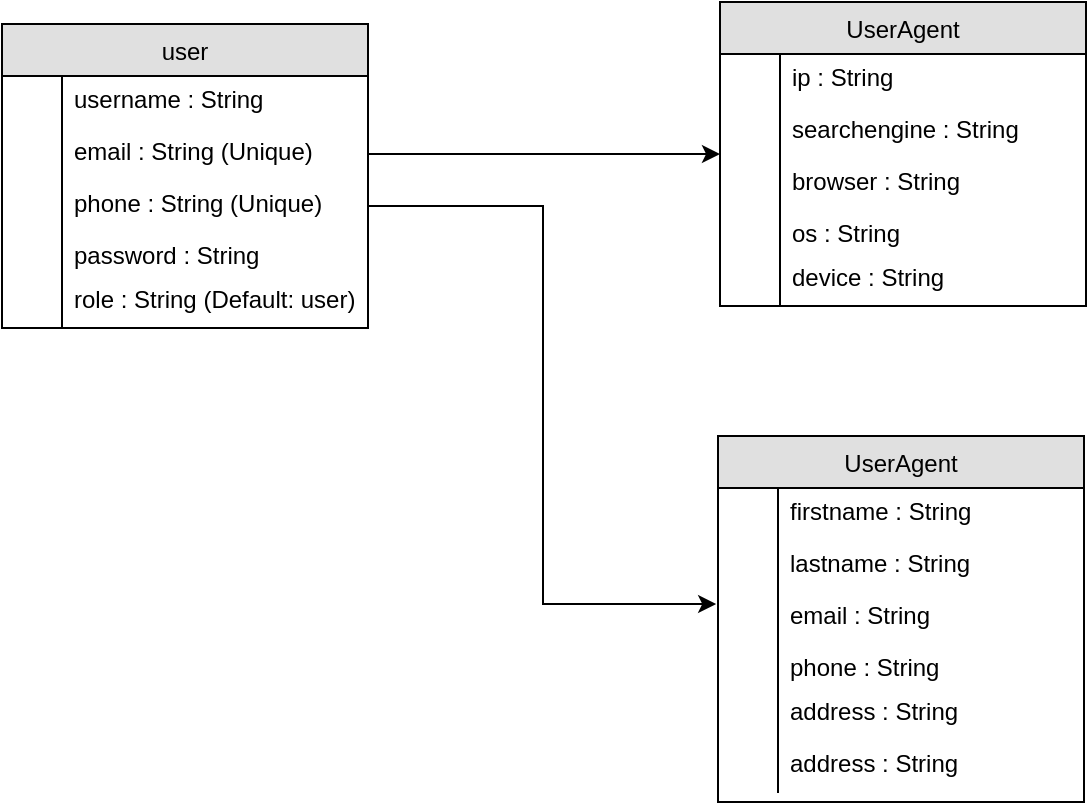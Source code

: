 <mxfile version="26.0.16">
  <diagram id="l_qTuVB2nPChq27-K-Tk" name="Page-1">
    <mxGraphModel dx="1194" dy="1130" grid="0" gridSize="10" guides="0" tooltips="1" connect="0" arrows="1" fold="1" page="0" pageScale="1" pageWidth="827" pageHeight="1169" background="#ffffff" math="0" shadow="0">
      <root>
        <mxCell id="0" />
        <mxCell id="1" parent="0" />
        <mxCell id="100" value="user" style="swimlane;fontStyle=0;childLayout=stackLayout;horizontal=1;startSize=26;fillColor=#e0e0e0;horizontalStack=0;resizeParent=1;resizeLast=0;collapsible=1;marginBottom=0;swimlaneFillColor=#ffffff;align=center;" parent="1" vertex="1">
          <mxGeometry x="-24" y="-32" width="183" height="152" as="geometry" />
        </mxCell>
        <mxCell id="101" value="username : String" style="shape=partialRectangle;top=0;left=0;right=0;bottom=0;align=left;verticalAlign=top;spacingTop=-2;fillColor=none;spacingLeft=34;spacingRight=4;overflow=hidden;rotatable=0;points=[[0,0.5],[1,0.5]];portConstraint=eastwest;dropTarget=0;fontColor=light-dark(#000000,#FFFFFF);" parent="100" vertex="1">
          <mxGeometry y="26" width="183" height="26" as="geometry" />
        </mxCell>
        <mxCell id="102" value="" style="shape=partialRectangle;top=0;left=0;bottom=0;fillColor=none;align=left;verticalAlign=middle;spacingLeft=4;spacingRight=4;overflow=hidden;rotatable=0;points=[];portConstraint=eastwest;part=1;" parent="101" vertex="1" connectable="0">
          <mxGeometry width="30" height="26" as="geometry" />
        </mxCell>
        <mxCell id="103" value="email : String (Unique)" style="shape=partialRectangle;top=0;left=0;right=0;bottom=0;align=left;verticalAlign=top;spacingTop=-2;fillColor=none;spacingLeft=34;spacingRight=4;overflow=hidden;rotatable=0;points=[[0,0.5],[1,0.5]];portConstraint=eastwest;dropTarget=0;fontColor=light-dark(#000000,#FFFFFF);" parent="100" vertex="1">
          <mxGeometry y="52" width="183" height="26" as="geometry" />
        </mxCell>
        <mxCell id="104" value="" style="shape=partialRectangle;top=0;left=0;bottom=0;fillColor=none;align=left;verticalAlign=middle;spacingLeft=4;spacingRight=4;overflow=hidden;rotatable=0;points=[];portConstraint=eastwest;part=1;" parent="103" vertex="1" connectable="0">
          <mxGeometry width="30" height="26" as="geometry" />
        </mxCell>
        <mxCell id="107" value="phone : String (Unique)" style="shape=partialRectangle;top=0;left=0;right=0;bottom=0;align=left;verticalAlign=top;spacingTop=-2;fillColor=none;spacingLeft=34;spacingRight=4;overflow=hidden;rotatable=0;points=[[0,0.5],[1,0.5]];portConstraint=eastwest;dropTarget=0;fontColor=light-dark(#000000,#FFFFFF);" parent="100" vertex="1">
          <mxGeometry y="78" width="183" height="26" as="geometry" />
        </mxCell>
        <mxCell id="108" value="" style="shape=partialRectangle;top=0;left=0;bottom=0;fillColor=none;align=left;verticalAlign=middle;spacingLeft=4;spacingRight=4;overflow=hidden;rotatable=0;points=[];portConstraint=eastwest;part=1;" parent="107" vertex="1" connectable="0">
          <mxGeometry width="30" height="26" as="geometry" />
        </mxCell>
        <mxCell id="109" value="password : String&#xa;" style="shape=partialRectangle;top=0;left=0;right=0;bottom=0;align=left;verticalAlign=top;spacingTop=-2;fillColor=none;spacingLeft=34;spacingRight=4;overflow=hidden;rotatable=0;points=[[0,0.5],[1,0.5]];portConstraint=eastwest;dropTarget=0;fontColor=light-dark(#000000,#FFFFFF);" parent="100" vertex="1">
          <mxGeometry y="104" width="183" height="22" as="geometry" />
        </mxCell>
        <mxCell id="110" value="" style="shape=partialRectangle;top=0;left=0;bottom=0;fillColor=none;align=left;verticalAlign=middle;spacingLeft=4;spacingRight=4;overflow=hidden;rotatable=0;points=[];portConstraint=eastwest;part=1;" parent="109" vertex="1" connectable="0">
          <mxGeometry width="30" height="22" as="geometry" />
        </mxCell>
        <mxCell id="6aqvB_HaMezCFXBeuWkL-128" value="role : String (Default: user)&#xa;" style="shape=partialRectangle;top=0;left=0;right=0;bottom=0;align=left;verticalAlign=top;spacingTop=-2;fillColor=none;spacingLeft=34;spacingRight=4;overflow=hidden;rotatable=0;points=[[0,0.5],[1,0.5]];portConstraint=eastwest;dropTarget=0;fontColor=light-dark(#000000,#FFFFFF);" parent="100" vertex="1">
          <mxGeometry y="126" width="183" height="26" as="geometry" />
        </mxCell>
        <mxCell id="6aqvB_HaMezCFXBeuWkL-129" value="" style="shape=partialRectangle;top=0;left=0;bottom=0;fillColor=none;align=left;verticalAlign=middle;spacingLeft=4;spacingRight=4;overflow=hidden;rotatable=0;points=[];portConstraint=eastwest;part=1;" parent="6aqvB_HaMezCFXBeuWkL-128" vertex="1" connectable="0">
          <mxGeometry width="30" height="26" as="geometry" />
        </mxCell>
        <mxCell id="P1AnSpa-cvkl4W3dByGy-110" value="UserAgent" style="swimlane;fontStyle=0;childLayout=stackLayout;horizontal=1;startSize=26;fillColor=#e0e0e0;horizontalStack=0;resizeParent=1;resizeLast=0;collapsible=1;marginBottom=0;swimlaneFillColor=#ffffff;align=center;fontColor=light-dark(#000000,#FFFFFF);" parent="1" vertex="1">
          <mxGeometry x="335" y="-43" width="183" height="152" as="geometry" />
        </mxCell>
        <mxCell id="P1AnSpa-cvkl4W3dByGy-111" value="ip : String" style="shape=partialRectangle;top=0;left=0;right=0;bottom=0;align=left;verticalAlign=top;spacingTop=-2;fillColor=none;spacingLeft=34;spacingRight=4;overflow=hidden;rotatable=0;points=[[0,0.5],[1,0.5]];portConstraint=eastwest;dropTarget=0;fontColor=light-dark(#000000,#FFFFFF);" parent="P1AnSpa-cvkl4W3dByGy-110" vertex="1">
          <mxGeometry y="26" width="183" height="26" as="geometry" />
        </mxCell>
        <mxCell id="P1AnSpa-cvkl4W3dByGy-112" value="" style="shape=partialRectangle;top=0;left=0;bottom=0;fillColor=none;align=left;verticalAlign=middle;spacingLeft=4;spacingRight=4;overflow=hidden;rotatable=0;points=[];portConstraint=eastwest;part=1;" parent="P1AnSpa-cvkl4W3dByGy-111" vertex="1" connectable="0">
          <mxGeometry width="30" height="26" as="geometry" />
        </mxCell>
        <mxCell id="P1AnSpa-cvkl4W3dByGy-113" value="searchengine : String&#xa;" style="shape=partialRectangle;top=0;left=0;right=0;bottom=0;align=left;verticalAlign=top;spacingTop=-2;fillColor=none;spacingLeft=34;spacingRight=4;overflow=hidden;rotatable=0;points=[[0,0.5],[1,0.5]];portConstraint=eastwest;dropTarget=0;fontColor=light-dark(#000000,#FFFFFF);" parent="P1AnSpa-cvkl4W3dByGy-110" vertex="1">
          <mxGeometry y="52" width="183" height="26" as="geometry" />
        </mxCell>
        <mxCell id="P1AnSpa-cvkl4W3dByGy-114" value="" style="shape=partialRectangle;top=0;left=0;bottom=0;fillColor=none;align=left;verticalAlign=middle;spacingLeft=4;spacingRight=4;overflow=hidden;rotatable=0;points=[];portConstraint=eastwest;part=1;" parent="P1AnSpa-cvkl4W3dByGy-113" vertex="1" connectable="0">
          <mxGeometry width="30" height="26" as="geometry" />
        </mxCell>
        <mxCell id="P1AnSpa-cvkl4W3dByGy-115" value="browser : String" style="shape=partialRectangle;top=0;left=0;right=0;bottom=0;align=left;verticalAlign=top;spacingTop=-2;fillColor=none;spacingLeft=34;spacingRight=4;overflow=hidden;rotatable=0;points=[[0,0.5],[1,0.5]];portConstraint=eastwest;dropTarget=0;fontColor=light-dark(#000000,#FFFFFF);" parent="P1AnSpa-cvkl4W3dByGy-110" vertex="1">
          <mxGeometry y="78" width="183" height="26" as="geometry" />
        </mxCell>
        <mxCell id="P1AnSpa-cvkl4W3dByGy-116" value="" style="shape=partialRectangle;top=0;left=0;bottom=0;fillColor=none;align=left;verticalAlign=middle;spacingLeft=4;spacingRight=4;overflow=hidden;rotatable=0;points=[];portConstraint=eastwest;part=1;" parent="P1AnSpa-cvkl4W3dByGy-115" vertex="1" connectable="0">
          <mxGeometry width="30" height="26" as="geometry" />
        </mxCell>
        <mxCell id="P1AnSpa-cvkl4W3dByGy-117" value="os : String" style="shape=partialRectangle;top=0;left=0;right=0;bottom=0;align=left;verticalAlign=top;spacingTop=-2;fillColor=none;spacingLeft=34;spacingRight=4;overflow=hidden;rotatable=0;points=[[0,0.5],[1,0.5]];portConstraint=eastwest;dropTarget=0;fontColor=light-dark(#000000,#FFFFFF);" parent="P1AnSpa-cvkl4W3dByGy-110" vertex="1">
          <mxGeometry y="104" width="183" height="22" as="geometry" />
        </mxCell>
        <mxCell id="P1AnSpa-cvkl4W3dByGy-118" value="" style="shape=partialRectangle;top=0;left=0;bottom=0;fillColor=none;align=left;verticalAlign=middle;spacingLeft=4;spacingRight=4;overflow=hidden;rotatable=0;points=[];portConstraint=eastwest;part=1;" parent="P1AnSpa-cvkl4W3dByGy-117" vertex="1" connectable="0">
          <mxGeometry width="30" height="22" as="geometry" />
        </mxCell>
        <mxCell id="P1AnSpa-cvkl4W3dByGy-119" value="device : String" style="shape=partialRectangle;top=0;left=0;right=0;bottom=0;align=left;verticalAlign=top;spacingTop=-2;fillColor=none;spacingLeft=34;spacingRight=4;overflow=hidden;rotatable=0;points=[[0,0.5],[1,0.5]];portConstraint=eastwest;dropTarget=0;fontColor=light-dark(#000000,#FFFFFF);" parent="P1AnSpa-cvkl4W3dByGy-110" vertex="1">
          <mxGeometry y="126" width="183" height="26" as="geometry" />
        </mxCell>
        <mxCell id="P1AnSpa-cvkl4W3dByGy-120" value="" style="shape=partialRectangle;top=0;left=0;bottom=0;fillColor=none;align=left;verticalAlign=middle;spacingLeft=4;spacingRight=4;overflow=hidden;rotatable=0;points=[];portConstraint=eastwest;part=1;" parent="P1AnSpa-cvkl4W3dByGy-119" vertex="1" connectable="0">
          <mxGeometry width="30" height="26" as="geometry" />
        </mxCell>
        <mxCell id="P1AnSpa-cvkl4W3dByGy-121" style="edgeStyle=orthogonalEdgeStyle;rounded=0;orthogonalLoop=1;jettySize=auto;html=1;" parent="1" source="103" target="P1AnSpa-cvkl4W3dByGy-110" edge="1">
          <mxGeometry relative="1" as="geometry" />
        </mxCell>
        <mxCell id="P1AnSpa-cvkl4W3dByGy-122" value="UserAgent" style="swimlane;fontStyle=0;childLayout=stackLayout;horizontal=1;startSize=26;fillColor=#e0e0e0;horizontalStack=0;resizeParent=1;resizeLast=0;collapsible=1;marginBottom=0;swimlaneFillColor=#ffffff;align=center;fontColor=light-dark(#000000,#FFFFFF);" parent="1" vertex="1">
          <mxGeometry x="334" y="174" width="183" height="183" as="geometry" />
        </mxCell>
        <mxCell id="P1AnSpa-cvkl4W3dByGy-123" value="firstname : String" style="shape=partialRectangle;top=0;left=0;right=0;bottom=0;align=left;verticalAlign=top;spacingTop=-2;fillColor=none;spacingLeft=34;spacingRight=4;overflow=hidden;rotatable=0;points=[[0,0.5],[1,0.5]];portConstraint=eastwest;dropTarget=0;fontColor=light-dark(#000000, #ffffff);" parent="P1AnSpa-cvkl4W3dByGy-122" vertex="1">
          <mxGeometry y="26" width="183" height="26" as="geometry" />
        </mxCell>
        <mxCell id="P1AnSpa-cvkl4W3dByGy-124" value="" style="shape=partialRectangle;top=0;left=0;bottom=0;fillColor=none;align=left;verticalAlign=middle;spacingLeft=4;spacingRight=4;overflow=hidden;rotatable=0;points=[];portConstraint=eastwest;part=1;" parent="P1AnSpa-cvkl4W3dByGy-123" vertex="1" connectable="0">
          <mxGeometry width="30" height="26" as="geometry" />
        </mxCell>
        <mxCell id="P1AnSpa-cvkl4W3dByGy-125" value="lastname : String" style="shape=partialRectangle;top=0;left=0;right=0;bottom=0;align=left;verticalAlign=top;spacingTop=-2;fillColor=none;spacingLeft=34;spacingRight=4;overflow=hidden;rotatable=0;points=[[0,0.5],[1,0.5]];portConstraint=eastwest;dropTarget=0;fontColor=light-dark(#000000,#FFFFFF);" parent="P1AnSpa-cvkl4W3dByGy-122" vertex="1">
          <mxGeometry y="52" width="183" height="26" as="geometry" />
        </mxCell>
        <mxCell id="P1AnSpa-cvkl4W3dByGy-126" value="" style="shape=partialRectangle;top=0;left=0;bottom=0;fillColor=none;align=left;verticalAlign=middle;spacingLeft=4;spacingRight=4;overflow=hidden;rotatable=0;points=[];portConstraint=eastwest;part=1;" parent="P1AnSpa-cvkl4W3dByGy-125" vertex="1" connectable="0">
          <mxGeometry width="30" height="26" as="geometry" />
        </mxCell>
        <mxCell id="P1AnSpa-cvkl4W3dByGy-127" value="email : String" style="shape=partialRectangle;top=0;left=0;right=0;bottom=0;align=left;verticalAlign=top;spacingTop=-2;fillColor=none;spacingLeft=34;spacingRight=4;overflow=hidden;rotatable=0;points=[[0,0.5],[1,0.5]];portConstraint=eastwest;dropTarget=0;fontColor=light-dark(#000000,#F2F5FF);" parent="P1AnSpa-cvkl4W3dByGy-122" vertex="1">
          <mxGeometry y="78" width="183" height="26" as="geometry" />
        </mxCell>
        <mxCell id="P1AnSpa-cvkl4W3dByGy-128" value="" style="shape=partialRectangle;top=0;left=0;bottom=0;fillColor=none;align=left;verticalAlign=middle;spacingLeft=4;spacingRight=4;overflow=hidden;rotatable=0;points=[];portConstraint=eastwest;part=1;" parent="P1AnSpa-cvkl4W3dByGy-127" vertex="1" connectable="0">
          <mxGeometry width="30" height="26" as="geometry" />
        </mxCell>
        <mxCell id="P1AnSpa-cvkl4W3dByGy-129" value="phone : String&#xa;" style="shape=partialRectangle;top=0;left=0;right=0;bottom=0;align=left;verticalAlign=top;spacingTop=-2;fillColor=none;spacingLeft=34;spacingRight=4;overflow=hidden;rotatable=0;points=[[0,0.5],[1,0.5]];portConstraint=eastwest;dropTarget=0;fontColor=light-dark(#000000,#FFFFFF);" parent="P1AnSpa-cvkl4W3dByGy-122" vertex="1">
          <mxGeometry y="104" width="183" height="22" as="geometry" />
        </mxCell>
        <mxCell id="P1AnSpa-cvkl4W3dByGy-130" value="" style="shape=partialRectangle;top=0;left=0;bottom=0;fillColor=none;align=left;verticalAlign=middle;spacingLeft=4;spacingRight=4;overflow=hidden;rotatable=0;points=[];portConstraint=eastwest;part=1;" parent="P1AnSpa-cvkl4W3dByGy-129" vertex="1" connectable="0">
          <mxGeometry width="30" height="22" as="geometry" />
        </mxCell>
        <mxCell id="P1AnSpa-cvkl4W3dByGy-131" value="address : String" style="shape=partialRectangle;top=0;left=0;right=0;bottom=0;align=left;verticalAlign=top;spacingTop=-2;fillColor=none;spacingLeft=34;spacingRight=4;overflow=hidden;rotatable=0;points=[[0,0.5],[1,0.5]];portConstraint=eastwest;dropTarget=0;fontColor=light-dark(#000000,#FFFFFF);" parent="P1AnSpa-cvkl4W3dByGy-122" vertex="1">
          <mxGeometry y="126" width="183" height="26" as="geometry" />
        </mxCell>
        <mxCell id="P1AnSpa-cvkl4W3dByGy-132" value="" style="shape=partialRectangle;top=0;left=0;bottom=0;fillColor=none;align=left;verticalAlign=middle;spacingLeft=4;spacingRight=4;overflow=hidden;rotatable=0;points=[];portConstraint=eastwest;part=1;" parent="P1AnSpa-cvkl4W3dByGy-131" vertex="1" connectable="0">
          <mxGeometry width="30" height="26" as="geometry" />
        </mxCell>
        <mxCell id="P1AnSpa-cvkl4W3dByGy-133" value="address : String" style="shape=partialRectangle;top=0;left=0;right=0;bottom=0;align=left;verticalAlign=top;spacingTop=-2;fillColor=none;spacingLeft=34;spacingRight=4;overflow=hidden;rotatable=0;points=[[0,0.5],[1,0.5]];portConstraint=eastwest;dropTarget=0;fontColor=light-dark(#000000,#EFFFF8);" parent="P1AnSpa-cvkl4W3dByGy-122" vertex="1">
          <mxGeometry y="152" width="183" height="26" as="geometry" />
        </mxCell>
        <mxCell id="P1AnSpa-cvkl4W3dByGy-134" value="" style="shape=partialRectangle;top=0;left=0;bottom=0;fillColor=none;align=left;verticalAlign=middle;spacingLeft=4;spacingRight=4;overflow=hidden;rotatable=0;points=[];portConstraint=eastwest;part=1;" parent="P1AnSpa-cvkl4W3dByGy-133" vertex="1" connectable="0">
          <mxGeometry width="30" height="26" as="geometry" />
        </mxCell>
        <mxCell id="zriC58p9Sxbm2OPY24aS-110" style="edgeStyle=orthogonalEdgeStyle;rounded=0;orthogonalLoop=1;jettySize=auto;html=1;entryX=-0.005;entryY=0.231;entryDx=0;entryDy=0;entryPerimeter=0;" edge="1" parent="1" source="107" target="P1AnSpa-cvkl4W3dByGy-127">
          <mxGeometry relative="1" as="geometry" />
        </mxCell>
      </root>
    </mxGraphModel>
  </diagram>
</mxfile>

